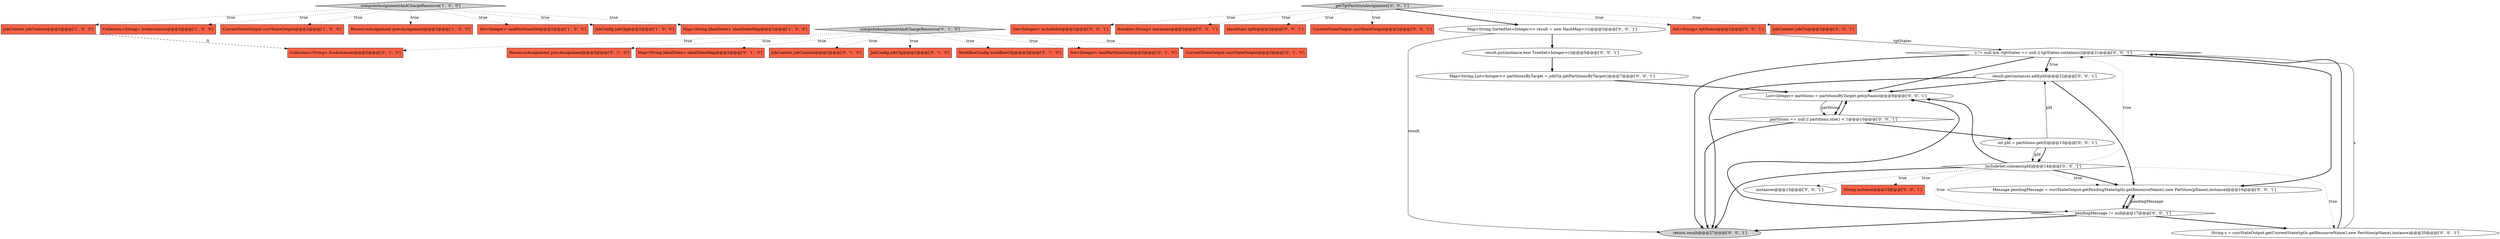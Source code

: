 digraph {
16 [style = filled, label = "Collection<String> liveInstances@@@2@@@['0', '1', '0']", fillcolor = tomato, shape = box image = "AAA1AAABBB2BBB"];
7 [style = filled, label = "JobContext jobContext@@@2@@@['1', '0', '0']", fillcolor = tomato, shape = box image = "AAA1AAABBB1BBB"];
10 [style = filled, label = "ResourceAssignment prevAssignment@@@2@@@['0', '1', '0']", fillcolor = tomato, shape = box image = "AAA0AAABBB2BBB"];
12 [style = filled, label = "computeAssignmentAndChargeResource['0', '1', '0']", fillcolor = lightgray, shape = diamond image = "AAA0AAABBB2BBB"];
14 [style = filled, label = "Map<String,IdealState> idealStateMap@@@2@@@['0', '1', '0']", fillcolor = tomato, shape = box image = "AAA0AAABBB2BBB"];
0 [style = filled, label = "Collection<String> liveInstances@@@2@@@['1', '0', '0']", fillcolor = tomato, shape = box image = "AAA0AAABBB1BBB"];
27 [style = filled, label = "Set<Integer> includeSet@@@2@@@['0', '0', '1']", fillcolor = tomato, shape = box image = "AAA0AAABBB3BBB"];
38 [style = filled, label = "Iterable<String> instances@@@2@@@['0', '0', '1']", fillcolor = tomato, shape = box image = "AAA0AAABBB3BBB"];
2 [style = filled, label = "CurrentStateOutput currStateOutput@@@2@@@['1', '0', '0']", fillcolor = tomato, shape = box image = "AAA0AAABBB1BBB"];
25 [style = filled, label = "IdealState tgtIs@@@2@@@['0', '0', '1']", fillcolor = tomato, shape = box image = "AAA0AAABBB3BBB"];
18 [style = filled, label = "CurrentStateOutput currStateOutput@@@2@@@['0', '0', '1']", fillcolor = tomato, shape = box image = "AAA0AAABBB3BBB"];
26 [style = filled, label = "Set<String> tgtStates@@@2@@@['0', '0', '1']", fillcolor = tomato, shape = box image = "AAA0AAABBB3BBB"];
13 [style = filled, label = "JobContext jobContext@@@2@@@['0', '1', '0']", fillcolor = tomato, shape = box image = "AAA0AAABBB2BBB"];
19 [style = filled, label = "result.get(instance).add(pId)@@@22@@@['0', '0', '1']", fillcolor = white, shape = ellipse image = "AAA0AAABBB3BBB"];
24 [style = filled, label = "getTgtPartitionAssignment['0', '0', '1']", fillcolor = lightgray, shape = diamond image = "AAA0AAABBB3BBB"];
9 [style = filled, label = "JobConfig jobCfg@@@2@@@['0', '1', '0']", fillcolor = tomato, shape = box image = "AAA0AAABBB2BBB"];
23 [style = filled, label = "partitions == null || partitions.size() < 1@@@10@@@['0', '0', '1']", fillcolor = white, shape = diamond image = "AAA0AAABBB3BBB"];
32 [style = filled, label = "return result@@@27@@@['0', '0', '1']", fillcolor = lightgray, shape = ellipse image = "AAA0AAABBB3BBB"];
15 [style = filled, label = "WorkflowConfig workflowCfg@@@2@@@['0', '1', '0']", fillcolor = tomato, shape = box image = "AAA0AAABBB2BBB"];
6 [style = filled, label = "ResourceAssignment prevAssignment@@@2@@@['1', '0', '0']", fillcolor = tomato, shape = box image = "AAA0AAABBB1BBB"];
29 [style = filled, label = "int pId = partitions.get(0)@@@13@@@['0', '0', '1']", fillcolor = white, shape = ellipse image = "AAA0AAABBB3BBB"];
36 [style = filled, label = "List<Integer> partitions = partitionsByTarget.get(pName)@@@9@@@['0', '0', '1']", fillcolor = white, shape = ellipse image = "AAA0AAABBB3BBB"];
28 [style = filled, label = "String s = currStateOutput.getCurrentState(tgtIs.getResourceName(),new Partition(pName),instance)@@@20@@@['0', '0', '1']", fillcolor = white, shape = ellipse image = "AAA0AAABBB3BBB"];
34 [style = filled, label = "JobContext jobCtx@@@2@@@['0', '0', '1']", fillcolor = tomato, shape = box image = "AAA0AAABBB3BBB"];
4 [style = filled, label = "Set<Integer> taskPartitionSet@@@2@@@['1', '0', '0']", fillcolor = tomato, shape = box image = "AAA0AAABBB1BBB"];
22 [style = filled, label = "Map<String,List<Integer>> partitionsByTarget = jobCtx.getPartitionsByTarget()@@@7@@@['0', '0', '1']", fillcolor = white, shape = ellipse image = "AAA0AAABBB3BBB"];
8 [style = filled, label = "Set<Integer> taskPartitionSet@@@2@@@['0', '1', '0']", fillcolor = tomato, shape = box image = "AAA0AAABBB2BBB"];
30 [style = filled, label = "Message pendingMessage = currStateOutput.getPendingState(tgtIs.getResourceName(),new Partition(pName),instance)@@@16@@@['0', '0', '1']", fillcolor = white, shape = ellipse image = "AAA0AAABBB3BBB"];
31 [style = filled, label = "instances@@@15@@@['0', '0', '1']", fillcolor = white, shape = ellipse image = "AAA0AAABBB3BBB"];
37 [style = filled, label = "s != null && (tgtStates == null || tgtStates.contains(s))@@@21@@@['0', '0', '1']", fillcolor = white, shape = diamond image = "AAA0AAABBB3BBB"];
1 [style = filled, label = "computeAssignmentAndChargeResource['1', '0', '0']", fillcolor = lightgray, shape = diamond image = "AAA0AAABBB1BBB"];
33 [style = filled, label = "pendingMessage != null@@@17@@@['0', '0', '1']", fillcolor = white, shape = diamond image = "AAA0AAABBB3BBB"];
17 [style = filled, label = "String instance@@@15@@@['0', '0', '1']", fillcolor = tomato, shape = box image = "AAA0AAABBB3BBB"];
21 [style = filled, label = "Map<String,SortedSet<Integer>> result = new HashMap<>()@@@3@@@['0', '0', '1']", fillcolor = white, shape = ellipse image = "AAA0AAABBB3BBB"];
35 [style = filled, label = "result.put(instance,new TreeSet<Integer>())@@@5@@@['0', '0', '1']", fillcolor = white, shape = ellipse image = "AAA0AAABBB3BBB"];
3 [style = filled, label = "JobConfig jobCfg@@@2@@@['1', '0', '0']", fillcolor = tomato, shape = box image = "AAA0AAABBB1BBB"];
11 [style = filled, label = "CurrentStateOutput currStateOutput@@@2@@@['0', '1', '0']", fillcolor = tomato, shape = box image = "AAA0AAABBB2BBB"];
5 [style = filled, label = "Map<String,IdealState> idealStateMap@@@2@@@['1', '0', '0']", fillcolor = tomato, shape = box image = "AAA0AAABBB1BBB"];
20 [style = filled, label = "includeSet.contains(pId)@@@14@@@['0', '0', '1']", fillcolor = white, shape = diamond image = "AAA0AAABBB3BBB"];
28->37 [style = bold, label=""];
30->33 [style = bold, label=""];
37->36 [style = bold, label=""];
24->25 [style = dotted, label="true"];
12->8 [style = dotted, label="true"];
20->17 [style = dotted, label="true"];
26->37 [style = solid, label="tgtStates"];
35->22 [style = bold, label=""];
37->30 [style = bold, label=""];
33->28 [style = bold, label=""];
7->16 [style = dashed, label="0"];
12->15 [style = dotted, label="true"];
23->32 [style = bold, label=""];
20->32 [style = bold, label=""];
37->19 [style = dotted, label="true"];
19->36 [style = bold, label=""];
1->4 [style = dotted, label="true"];
24->27 [style = dotted, label="true"];
28->37 [style = solid, label="s"];
29->19 [style = solid, label="pId"];
36->23 [style = solid, label="partitions"];
12->11 [style = dotted, label="true"];
1->3 [style = dotted, label="true"];
1->7 [style = dotted, label="true"];
23->29 [style = bold, label=""];
12->14 [style = dotted, label="true"];
29->20 [style = bold, label=""];
24->38 [style = dotted, label="true"];
12->13 [style = dotted, label="true"];
20->37 [style = dotted, label="true"];
19->32 [style = bold, label=""];
20->33 [style = dotted, label="true"];
12->10 [style = dotted, label="true"];
12->16 [style = dotted, label="true"];
36->23 [style = bold, label=""];
20->30 [style = dotted, label="true"];
20->28 [style = dotted, label="true"];
24->26 [style = dotted, label="true"];
20->31 [style = dotted, label="true"];
24->21 [style = bold, label=""];
22->36 [style = bold, label=""];
24->34 [style = dotted, label="true"];
33->36 [style = bold, label=""];
33->30 [style = bold, label=""];
37->32 [style = bold, label=""];
1->6 [style = dotted, label="true"];
33->32 [style = bold, label=""];
23->36 [style = bold, label=""];
1->0 [style = dotted, label="true"];
37->19 [style = bold, label=""];
21->35 [style = bold, label=""];
1->2 [style = dotted, label="true"];
21->32 [style = solid, label="result"];
30->33 [style = solid, label="pendingMessage"];
20->30 [style = bold, label=""];
1->5 [style = dotted, label="true"];
20->36 [style = bold, label=""];
24->18 [style = dotted, label="true"];
12->9 [style = dotted, label="true"];
19->30 [style = bold, label=""];
29->20 [style = solid, label="pId"];
}
